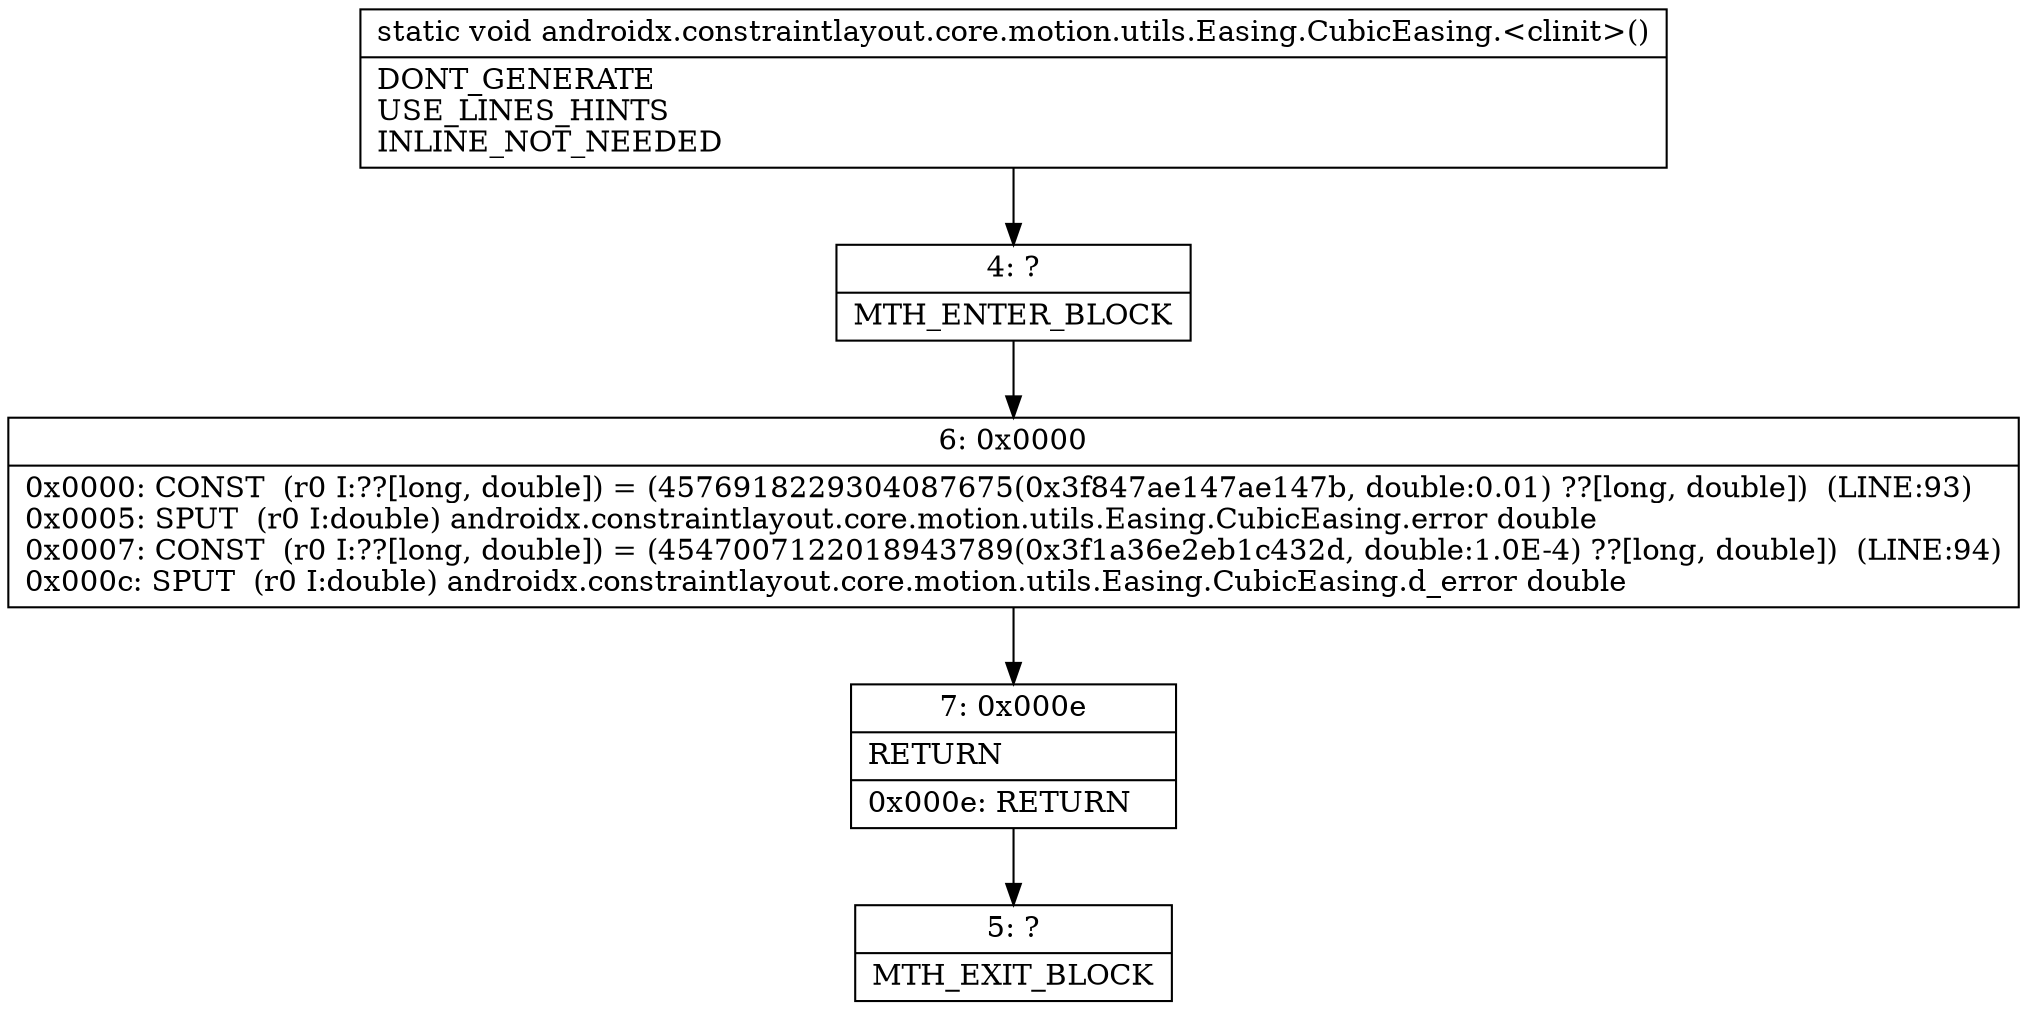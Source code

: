 digraph "CFG forandroidx.constraintlayout.core.motion.utils.Easing.CubicEasing.\<clinit\>()V" {
Node_4 [shape=record,label="{4\:\ ?|MTH_ENTER_BLOCK\l}"];
Node_6 [shape=record,label="{6\:\ 0x0000|0x0000: CONST  (r0 I:??[long, double]) = (4576918229304087675(0x3f847ae147ae147b, double:0.01) ??[long, double])  (LINE:93)\l0x0005: SPUT  (r0 I:double) androidx.constraintlayout.core.motion.utils.Easing.CubicEasing.error double \l0x0007: CONST  (r0 I:??[long, double]) = (4547007122018943789(0x3f1a36e2eb1c432d, double:1.0E\-4) ??[long, double])  (LINE:94)\l0x000c: SPUT  (r0 I:double) androidx.constraintlayout.core.motion.utils.Easing.CubicEasing.d_error double \l}"];
Node_7 [shape=record,label="{7\:\ 0x000e|RETURN\l|0x000e: RETURN   \l}"];
Node_5 [shape=record,label="{5\:\ ?|MTH_EXIT_BLOCK\l}"];
MethodNode[shape=record,label="{static void androidx.constraintlayout.core.motion.utils.Easing.CubicEasing.\<clinit\>()  | DONT_GENERATE\lUSE_LINES_HINTS\lINLINE_NOT_NEEDED\l}"];
MethodNode -> Node_4;Node_4 -> Node_6;
Node_6 -> Node_7;
Node_7 -> Node_5;
}

